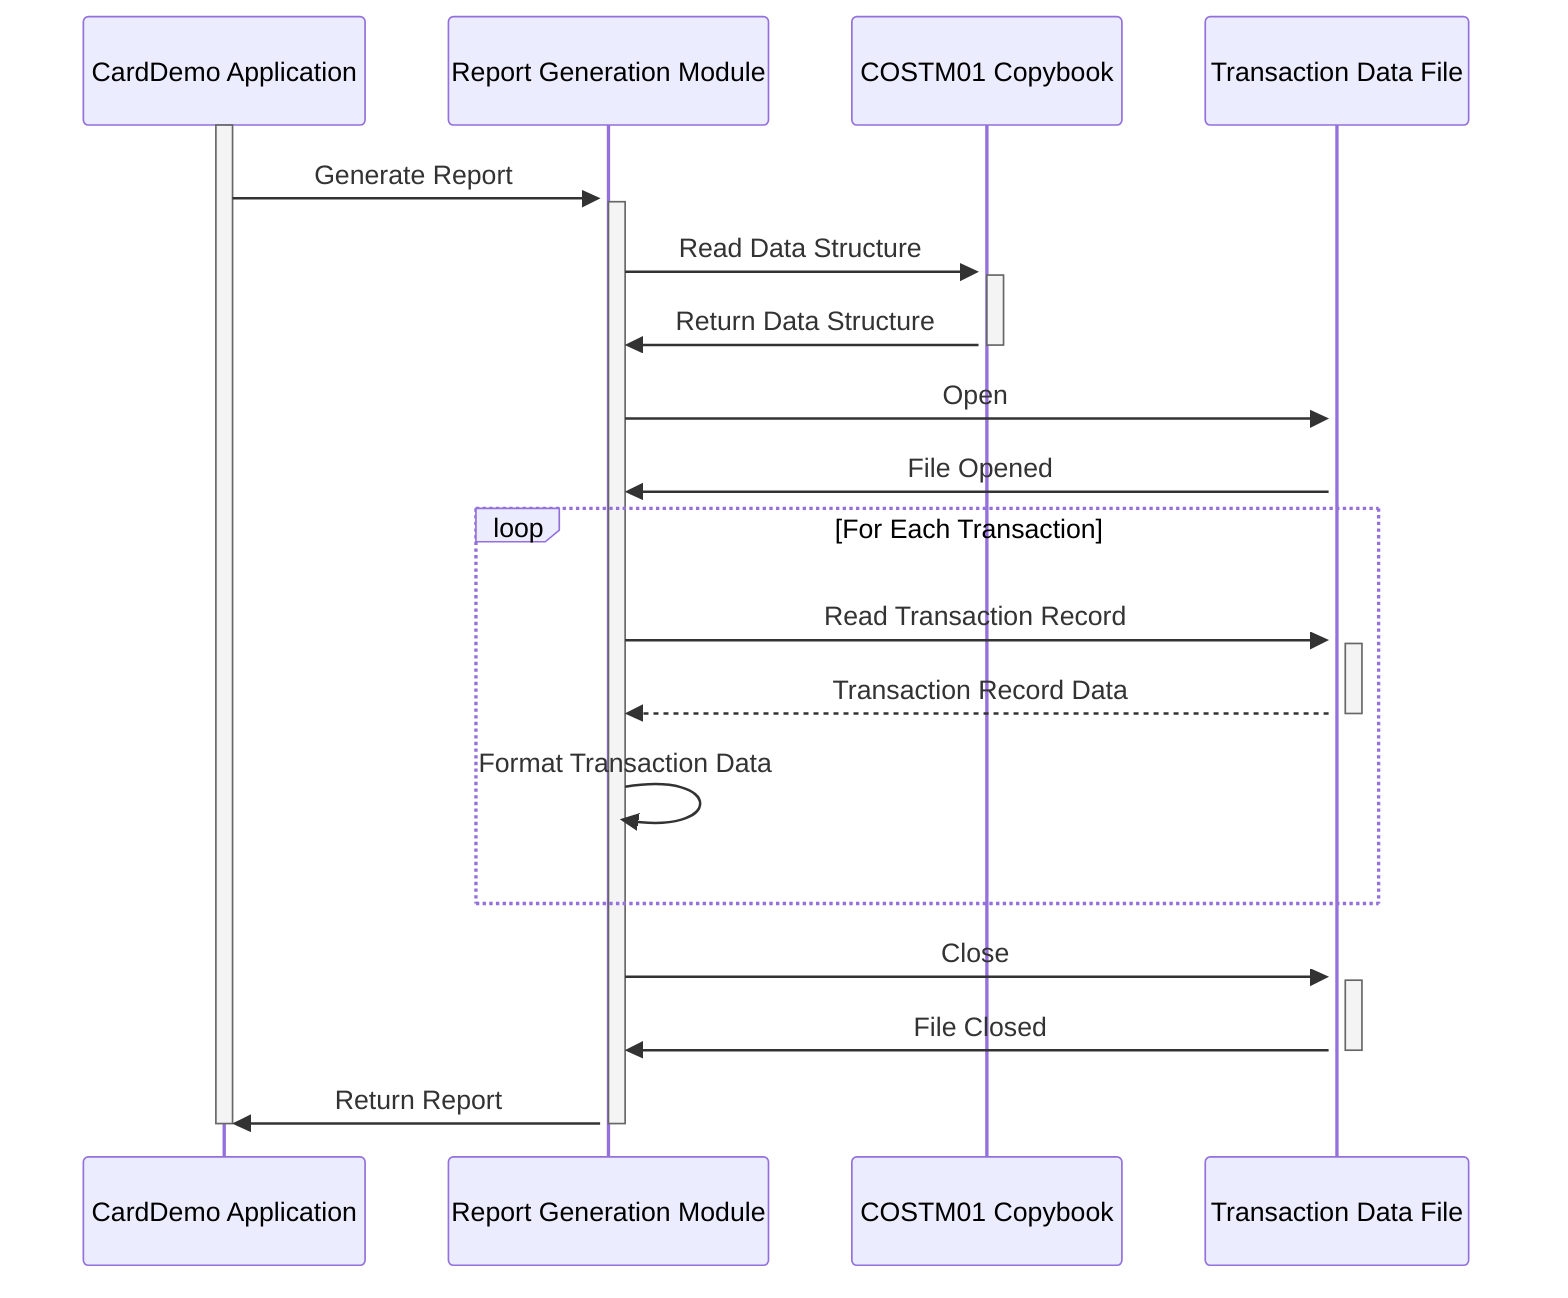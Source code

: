 sequenceDiagram
    participant CardDemo Application
    participant Report Generation Module
    participant COSTM01 Copybook
    participant Transaction Data File

    activate CardDemo Application
    CardDemo Application->>+Report Generation Module: Generate Report
    activate Report Generation Module
    Report Generation Module->>+COSTM01 Copybook: Read Data Structure
    activate COSTM01 Copybook
    COSTM01 Copybook->>Report Generation Module: Return Data Structure
    deactivate COSTM01 Copybook
    Report Generation Module->>+Transaction Data File: Open
    activate Transaction Data File
    Transaction Data File->>Report Generation Module: File Opened
    loop For Each Transaction
        Report Generation Module->>+Transaction Data File: Read Transaction Record
        Transaction Data File-->>-Report Generation Module: Transaction Record Data
        Report Generation Module->>Report Generation Module: Format Transaction Data
    end
    Report Generation Module->>+Transaction Data File: Close
    Transaction Data File->>Report Generation Module: File Closed
    deactivate Transaction Data File
    Report Generation Module->>CardDemo Application: Return Report
    deactivate Report Generation Module
    deactivate CardDemo Application